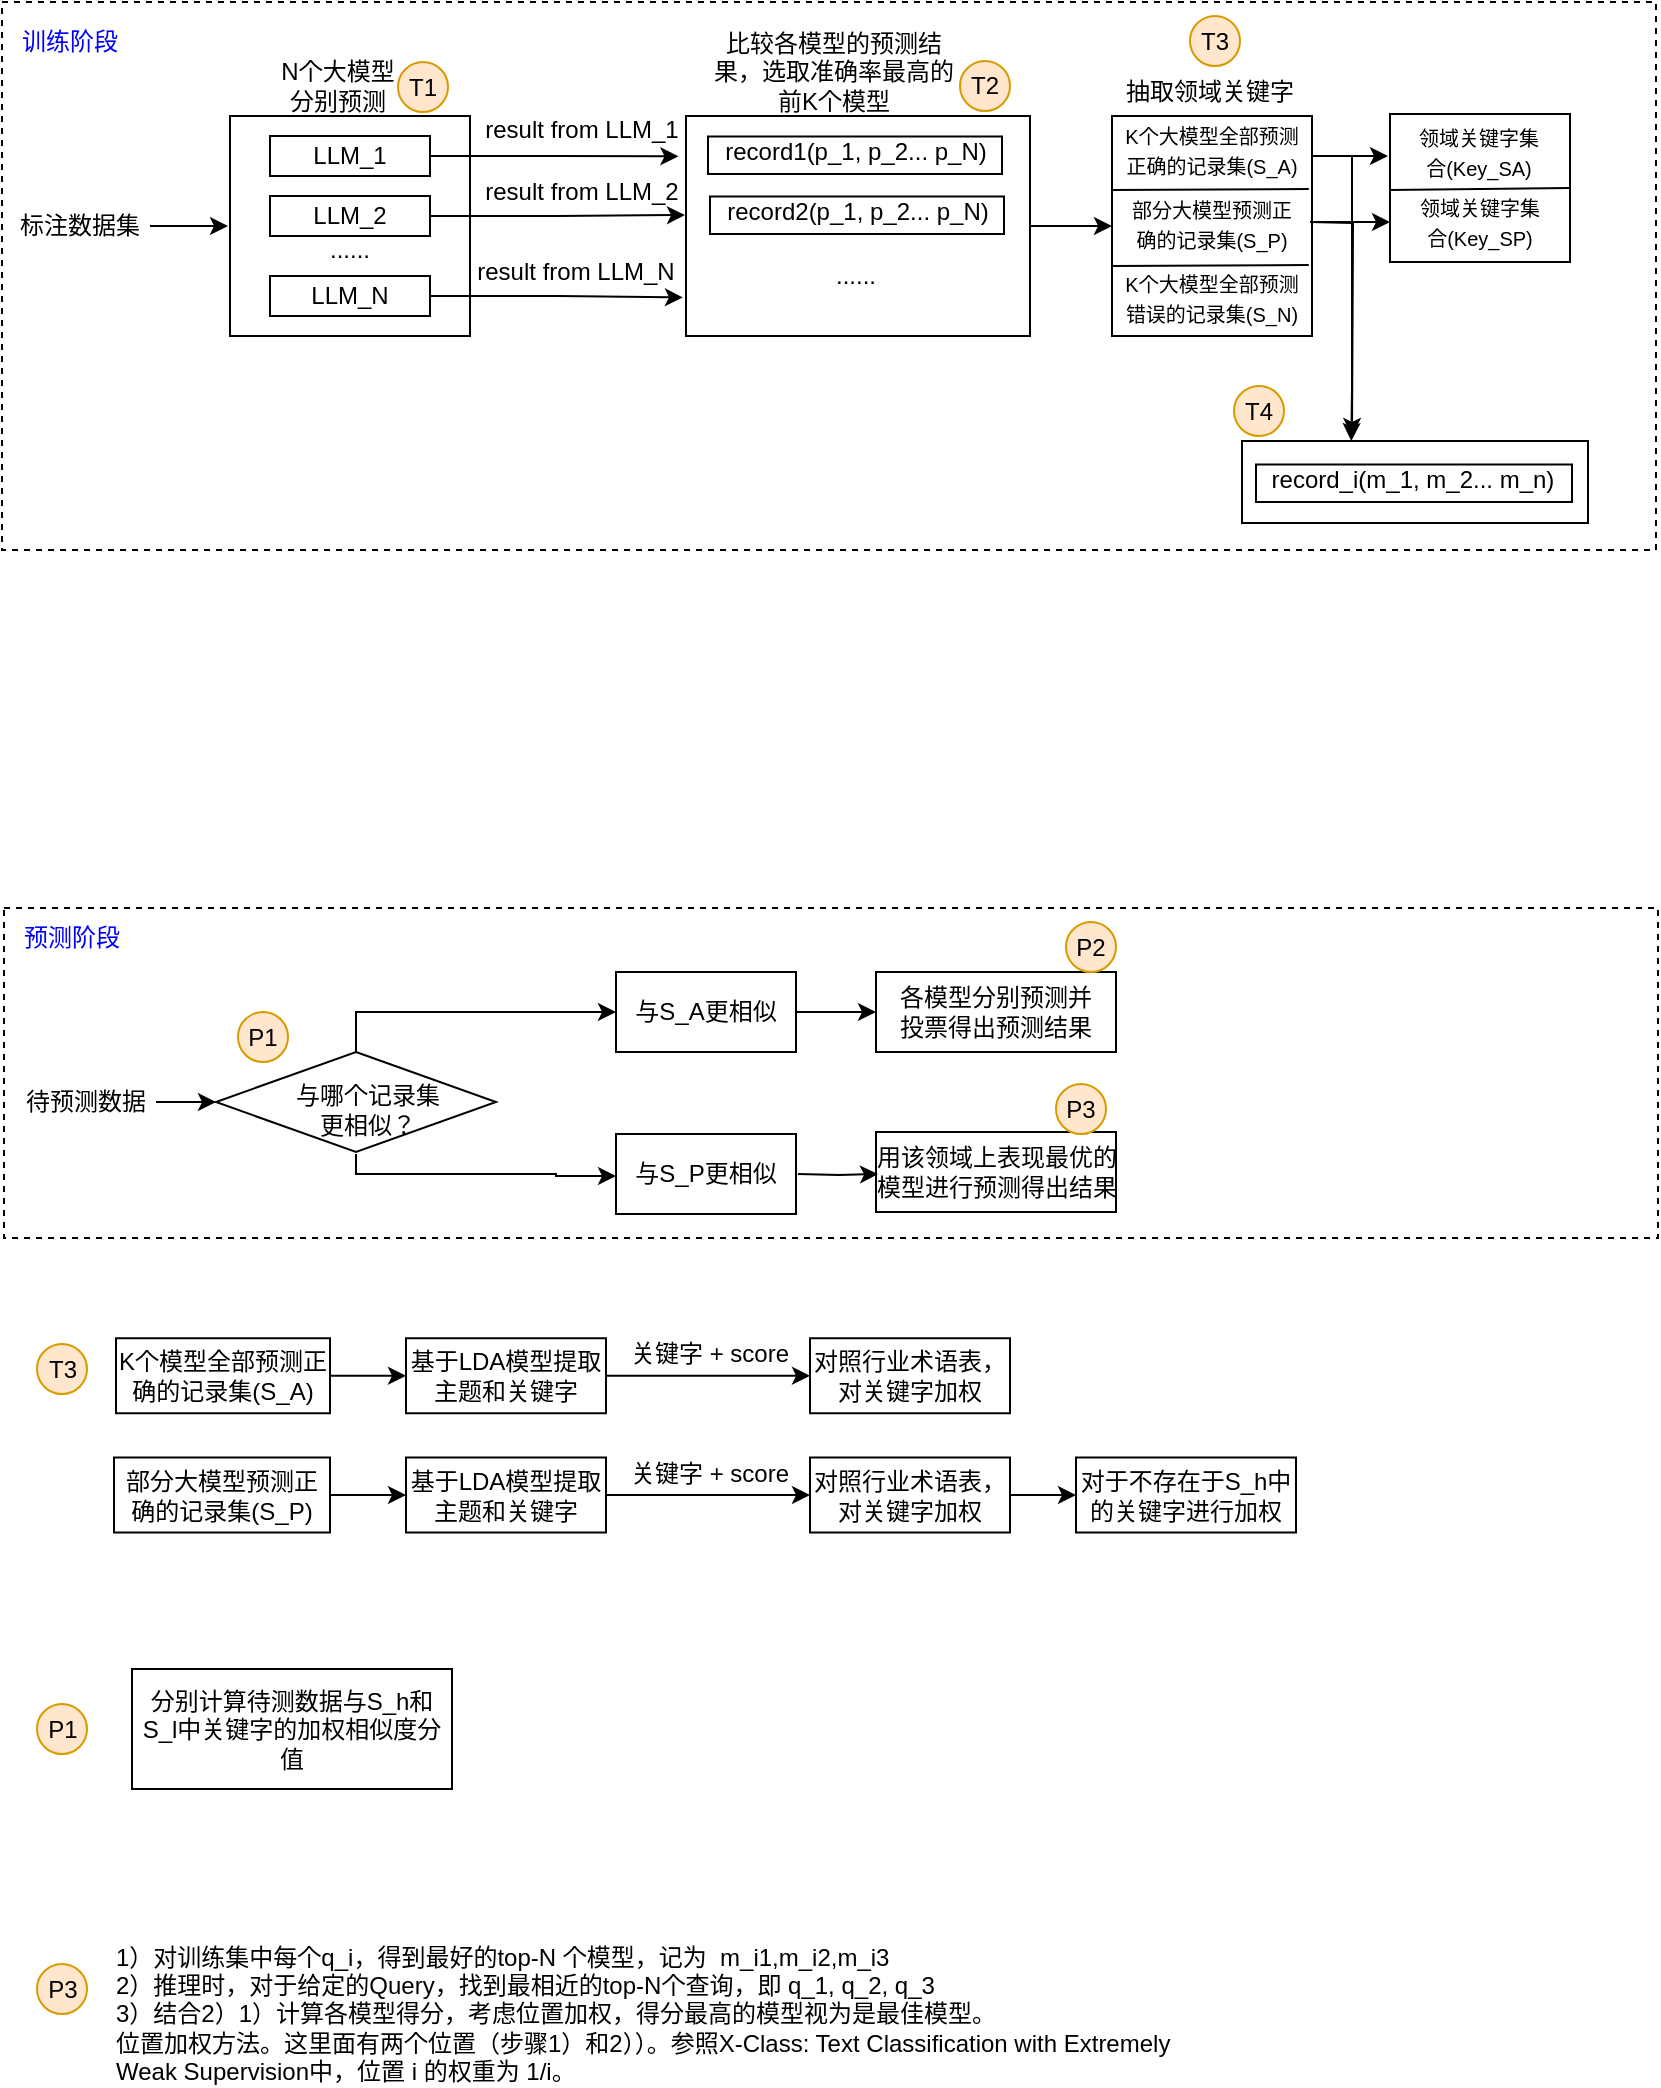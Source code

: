 <mxfile version="24.6.4" type="github">
  <diagram name="第 1 页" id="CWMv_Qcl_aHFp7uZaqug">
    <mxGraphModel dx="1462" dy="1760" grid="0" gridSize="10" guides="1" tooltips="1" connect="1" arrows="1" fold="1" page="0" pageScale="1" pageWidth="827" pageHeight="1169" math="0" shadow="0">
      <root>
        <mxCell id="0" />
        <mxCell id="1" parent="0" />
        <mxCell id="P7E3yrC0t6opgTIcdVqb-108" value="" style="rounded=0;whiteSpace=wrap;html=1;dashed=1;" vertex="1" parent="1">
          <mxGeometry x="-154" y="-518" width="827" height="165" as="geometry" />
        </mxCell>
        <mxCell id="P7E3yrC0t6opgTIcdVqb-106" value="" style="rounded=0;whiteSpace=wrap;html=1;dashed=1;" vertex="1" parent="1">
          <mxGeometry x="-155" y="-971" width="827" height="274" as="geometry" />
        </mxCell>
        <mxCell id="P7E3yrC0t6opgTIcdVqb-1" value="" style="rounded=0;whiteSpace=wrap;html=1;" vertex="1" parent="1">
          <mxGeometry x="-41" y="-914" width="120" height="110" as="geometry" />
        </mxCell>
        <mxCell id="P7E3yrC0t6opgTIcdVqb-2" value="标注数据集" style="text;html=1;align=center;verticalAlign=middle;whiteSpace=wrap;rounded=0;" vertex="1" parent="1">
          <mxGeometry x="-151" y="-874" width="70" height="30" as="geometry" />
        </mxCell>
        <mxCell id="P7E3yrC0t6opgTIcdVqb-3" value="LLM_1" style="rounded=0;whiteSpace=wrap;html=1;" vertex="1" parent="1">
          <mxGeometry x="-21" y="-904" width="80" height="20" as="geometry" />
        </mxCell>
        <mxCell id="P7E3yrC0t6opgTIcdVqb-4" value="LLM_2" style="rounded=0;whiteSpace=wrap;html=1;" vertex="1" parent="1">
          <mxGeometry x="-21" y="-874" width="80" height="20" as="geometry" />
        </mxCell>
        <mxCell id="P7E3yrC0t6opgTIcdVqb-5" value="LLM_N" style="rounded=0;whiteSpace=wrap;html=1;" vertex="1" parent="1">
          <mxGeometry x="-21" y="-834" width="80" height="20" as="geometry" />
        </mxCell>
        <mxCell id="P7E3yrC0t6opgTIcdVqb-7" value="......" style="text;html=1;align=center;verticalAlign=middle;whiteSpace=wrap;rounded=0;" vertex="1" parent="1">
          <mxGeometry x="-11" y="-857" width="60" height="20" as="geometry" />
        </mxCell>
        <mxCell id="P7E3yrC0t6opgTIcdVqb-8" style="edgeStyle=orthogonalEdgeStyle;rounded=0;orthogonalLoop=1;jettySize=auto;html=1;exitX=1;exitY=0.5;exitDx=0;exitDy=0;entryX=-0.008;entryY=0.566;entryDx=0;entryDy=0;entryPerimeter=0;" edge="1" parent="1" source="P7E3yrC0t6opgTIcdVqb-2">
          <mxGeometry relative="1" as="geometry">
            <mxPoint x="-41.96" y="-858.74" as="targetPoint" />
          </mxGeometry>
        </mxCell>
        <mxCell id="P7E3yrC0t6opgTIcdVqb-9" value="N个大模型分别预测" style="text;html=1;align=center;verticalAlign=middle;whiteSpace=wrap;rounded=0;" vertex="1" parent="1">
          <mxGeometry x="-17" y="-944" width="60" height="30" as="geometry" />
        </mxCell>
        <mxCell id="P7E3yrC0t6opgTIcdVqb-34" style="edgeStyle=orthogonalEdgeStyle;rounded=0;orthogonalLoop=1;jettySize=auto;html=1;exitX=1;exitY=0.5;exitDx=0;exitDy=0;entryX=0;entryY=0.5;entryDx=0;entryDy=0;" edge="1" parent="1" source="P7E3yrC0t6opgTIcdVqb-10" target="P7E3yrC0t6opgTIcdVqb-28">
          <mxGeometry relative="1" as="geometry" />
        </mxCell>
        <mxCell id="P7E3yrC0t6opgTIcdVqb-10" value="" style="rounded=0;whiteSpace=wrap;html=1;" vertex="1" parent="1">
          <mxGeometry x="187" y="-914" width="172" height="110" as="geometry" />
        </mxCell>
        <mxCell id="P7E3yrC0t6opgTIcdVqb-11" value="比较各模型的预测结果，选取准确率最高的前K个模型" style="text;html=1;align=center;verticalAlign=middle;whiteSpace=wrap;rounded=0;" vertex="1" parent="1">
          <mxGeometry x="198" y="-951" width="126" height="30" as="geometry" />
        </mxCell>
        <mxCell id="P7E3yrC0t6opgTIcdVqb-12" style="edgeStyle=orthogonalEdgeStyle;rounded=0;orthogonalLoop=1;jettySize=auto;html=1;exitX=1;exitY=0.5;exitDx=0;exitDy=0;entryX=-0.022;entryY=0.183;entryDx=0;entryDy=0;entryPerimeter=0;" edge="1" parent="1" source="P7E3yrC0t6opgTIcdVqb-3" target="P7E3yrC0t6opgTIcdVqb-10">
          <mxGeometry relative="1" as="geometry" />
        </mxCell>
        <mxCell id="P7E3yrC0t6opgTIcdVqb-13" value="result from LLM_1" style="text;html=1;align=center;verticalAlign=middle;whiteSpace=wrap;rounded=0;" vertex="1" parent="1">
          <mxGeometry x="85" y="-922" width="100" height="30" as="geometry" />
        </mxCell>
        <mxCell id="P7E3yrC0t6opgTIcdVqb-14" style="edgeStyle=orthogonalEdgeStyle;rounded=0;orthogonalLoop=1;jettySize=auto;html=1;exitX=1;exitY=0.5;exitDx=0;exitDy=0;entryX=-0.003;entryY=0.45;entryDx=0;entryDy=0;entryPerimeter=0;" edge="1" parent="1" source="P7E3yrC0t6opgTIcdVqb-4" target="P7E3yrC0t6opgTIcdVqb-10">
          <mxGeometry relative="1" as="geometry" />
        </mxCell>
        <mxCell id="P7E3yrC0t6opgTIcdVqb-15" value="result from LLM_2" style="text;html=1;align=center;verticalAlign=middle;whiteSpace=wrap;rounded=0;" vertex="1" parent="1">
          <mxGeometry x="85" y="-891" width="100" height="30" as="geometry" />
        </mxCell>
        <mxCell id="P7E3yrC0t6opgTIcdVqb-16" style="edgeStyle=orthogonalEdgeStyle;rounded=0;orthogonalLoop=1;jettySize=auto;html=1;exitX=1;exitY=0.5;exitDx=0;exitDy=0;entryX=-0.009;entryY=0.825;entryDx=0;entryDy=0;entryPerimeter=0;" edge="1" parent="1" source="P7E3yrC0t6opgTIcdVqb-5" target="P7E3yrC0t6opgTIcdVqb-10">
          <mxGeometry relative="1" as="geometry" />
        </mxCell>
        <mxCell id="P7E3yrC0t6opgTIcdVqb-17" value="result from LLM_N" style="text;html=1;align=center;verticalAlign=middle;whiteSpace=wrap;rounded=0;" vertex="1" parent="1">
          <mxGeometry x="80" y="-851" width="104" height="30" as="geometry" />
        </mxCell>
        <mxCell id="P7E3yrC0t6opgTIcdVqb-20" value="" style="group" vertex="1" connectable="0" parent="1">
          <mxGeometry x="198" y="-905" width="147" height="20" as="geometry" />
        </mxCell>
        <mxCell id="P7E3yrC0t6opgTIcdVqb-18" value="" style="rounded=0;whiteSpace=wrap;html=1;" vertex="1" parent="P7E3yrC0t6opgTIcdVqb-20">
          <mxGeometry y="1.25" width="147" height="18.75" as="geometry" />
        </mxCell>
        <mxCell id="P7E3yrC0t6opgTIcdVqb-19" value="record1(p_1, p_2... p_N)" style="text;html=1;align=center;verticalAlign=middle;whiteSpace=wrap;rounded=0;" vertex="1" parent="P7E3yrC0t6opgTIcdVqb-20">
          <mxGeometry x="3.5" width="140" height="18.75" as="geometry" />
        </mxCell>
        <mxCell id="P7E3yrC0t6opgTIcdVqb-21" value="" style="group" vertex="1" connectable="0" parent="1">
          <mxGeometry x="199" y="-875" width="147" height="20" as="geometry" />
        </mxCell>
        <mxCell id="P7E3yrC0t6opgTIcdVqb-22" value="" style="rounded=0;whiteSpace=wrap;html=1;" vertex="1" parent="P7E3yrC0t6opgTIcdVqb-21">
          <mxGeometry y="1.25" width="147" height="18.75" as="geometry" />
        </mxCell>
        <mxCell id="P7E3yrC0t6opgTIcdVqb-23" value="record2(p_1, p_2... p_N)" style="text;html=1;align=center;verticalAlign=middle;whiteSpace=wrap;rounded=0;" vertex="1" parent="P7E3yrC0t6opgTIcdVqb-21">
          <mxGeometry x="3.5" width="140" height="18.75" as="geometry" />
        </mxCell>
        <mxCell id="P7E3yrC0t6opgTIcdVqb-24" value="......" style="text;html=1;align=center;verticalAlign=middle;whiteSpace=wrap;rounded=0;" vertex="1" parent="1">
          <mxGeometry x="241.5" y="-844" width="60" height="20" as="geometry" />
        </mxCell>
        <mxCell id="P7E3yrC0t6opgTIcdVqb-126" style="edgeStyle=orthogonalEdgeStyle;rounded=0;orthogonalLoop=1;jettySize=auto;html=1;exitX=1;exitY=0.75;exitDx=0;exitDy=0;entryX=0.316;entryY=0;entryDx=0;entryDy=0;entryPerimeter=0;" edge="1" parent="1" source="P7E3yrC0t6opgTIcdVqb-28" target="P7E3yrC0t6opgTIcdVqb-116">
          <mxGeometry relative="1" as="geometry">
            <Array as="points">
              <mxPoint x="500" y="-894" />
              <mxPoint x="520" y="-894" />
              <mxPoint x="520" y="-778" />
              <mxPoint x="519" y="-778" />
            </Array>
          </mxGeometry>
        </mxCell>
        <mxCell id="P7E3yrC0t6opgTIcdVqb-28" value="" style="rounded=0;whiteSpace=wrap;html=1;" vertex="1" parent="1">
          <mxGeometry x="400" y="-914" width="100" height="110" as="geometry" />
        </mxCell>
        <mxCell id="P7E3yrC0t6opgTIcdVqb-30" value="" style="endArrow=none;html=1;rounded=0;" edge="1" parent="1" target="P7E3yrC0t6opgTIcdVqb-28">
          <mxGeometry width="50" height="50" relative="1" as="geometry">
            <mxPoint x="400" y="-876.31" as="sourcePoint" />
            <mxPoint x="470" y="-876.31" as="targetPoint" />
          </mxGeometry>
        </mxCell>
        <mxCell id="P7E3yrC0t6opgTIcdVqb-31" value="" style="endArrow=none;html=1;rounded=0;entryX=0.984;entryY=0.359;entryDx=0;entryDy=0;entryPerimeter=0;" edge="1" parent="1">
          <mxGeometry width="50" height="50" relative="1" as="geometry">
            <mxPoint x="400" y="-877" as="sourcePoint" />
            <mxPoint x="498.4" y="-877.51" as="targetPoint" />
          </mxGeometry>
        </mxCell>
        <mxCell id="P7E3yrC0t6opgTIcdVqb-32" value="&lt;font style=&quot;font-size: 10px;&quot;&gt;K个大模型全部预测正确的记录集(S_A)&lt;/font&gt;" style="text;html=1;align=center;verticalAlign=middle;whiteSpace=wrap;rounded=0;" vertex="1" parent="1">
          <mxGeometry x="405" y="-912" width="90" height="30" as="geometry" />
        </mxCell>
        <mxCell id="P7E3yrC0t6opgTIcdVqb-33" value="&lt;font style=&quot;font-size: 10px;&quot;&gt;部分大模型预测正确的记录集(S_P)&lt;/font&gt;" style="text;html=1;align=center;verticalAlign=middle;whiteSpace=wrap;rounded=0;" vertex="1" parent="1">
          <mxGeometry x="405" y="-875" width="90" height="30" as="geometry" />
        </mxCell>
        <mxCell id="P7E3yrC0t6opgTIcdVqb-35" value="" style="rounded=0;whiteSpace=wrap;html=1;" vertex="1" parent="1">
          <mxGeometry x="539" y="-915" width="90" height="74" as="geometry" />
        </mxCell>
        <mxCell id="P7E3yrC0t6opgTIcdVqb-36" value="" style="endArrow=none;html=1;rounded=0;" edge="1" parent="1" target="P7E3yrC0t6opgTIcdVqb-35">
          <mxGeometry width="50" height="50" relative="1" as="geometry">
            <mxPoint x="539" y="-875.5" as="sourcePoint" />
            <mxPoint x="637" y="-876.5" as="targetPoint" />
          </mxGeometry>
        </mxCell>
        <mxCell id="P7E3yrC0t6opgTIcdVqb-37" value="" style="endArrow=none;html=1;rounded=0;" edge="1" parent="1">
          <mxGeometry width="50" height="50" relative="1" as="geometry">
            <mxPoint x="539" y="-877" as="sourcePoint" />
            <mxPoint x="629" y="-878" as="targetPoint" />
          </mxGeometry>
        </mxCell>
        <mxCell id="P7E3yrC0t6opgTIcdVqb-38" value="&lt;font style=&quot;font-size: 10px;&quot;&gt;领域关键字集合(Key_SA)&lt;/font&gt;" style="text;html=1;align=center;verticalAlign=middle;whiteSpace=wrap;rounded=0;" vertex="1" parent="1">
          <mxGeometry x="552" y="-911" width="63" height="30" as="geometry" />
        </mxCell>
        <mxCell id="P7E3yrC0t6opgTIcdVqb-39" value="&lt;font style=&quot;font-size: 10px;&quot;&gt;领域关键字集合(Key_SP)&lt;/font&gt;" style="text;html=1;align=center;verticalAlign=middle;whiteSpace=wrap;rounded=0;" vertex="1" parent="1">
          <mxGeometry x="548.5" y="-876" width="70" height="30" as="geometry" />
        </mxCell>
        <mxCell id="P7E3yrC0t6opgTIcdVqb-57" style="edgeStyle=orthogonalEdgeStyle;rounded=0;orthogonalLoop=1;jettySize=auto;html=1;exitX=1;exitY=0.5;exitDx=0;exitDy=0;entryX=0;entryY=0.5;entryDx=0;entryDy=0;" edge="1" parent="1" source="P7E3yrC0t6opgTIcdVqb-42" target="P7E3yrC0t6opgTIcdVqb-43">
          <mxGeometry relative="1" as="geometry" />
        </mxCell>
        <mxCell id="P7E3yrC0t6opgTIcdVqb-42" value="待预测数据" style="text;html=1;align=center;verticalAlign=middle;whiteSpace=wrap;rounded=0;" vertex="1" parent="1">
          <mxGeometry x="-148" y="-436" width="70" height="30" as="geometry" />
        </mxCell>
        <mxCell id="P7E3yrC0t6opgTIcdVqb-45" value="" style="group" vertex="1" connectable="0" parent="1">
          <mxGeometry x="-48" y="-446" width="140" height="50" as="geometry" />
        </mxCell>
        <mxCell id="P7E3yrC0t6opgTIcdVqb-43" value="" style="rhombus;whiteSpace=wrap;html=1;" vertex="1" parent="P7E3yrC0t6opgTIcdVqb-45">
          <mxGeometry width="140" height="50" as="geometry" />
        </mxCell>
        <mxCell id="P7E3yrC0t6opgTIcdVqb-44" value="与哪个记录集更相似？" style="text;html=1;align=center;verticalAlign=middle;whiteSpace=wrap;rounded=0;" vertex="1" parent="P7E3yrC0t6opgTIcdVqb-45">
          <mxGeometry x="36" y="14" width="80" height="30" as="geometry" />
        </mxCell>
        <mxCell id="P7E3yrC0t6opgTIcdVqb-66" value="P1" style="ellipse;whiteSpace=wrap;html=1;aspect=fixed;fillColor=#ffe6cc;strokeColor=#d79b00;" vertex="1" parent="P7E3yrC0t6opgTIcdVqb-45">
          <mxGeometry x="11" y="-20" width="25" height="25" as="geometry" />
        </mxCell>
        <mxCell id="P7E3yrC0t6opgTIcdVqb-58" style="edgeStyle=orthogonalEdgeStyle;rounded=0;orthogonalLoop=1;jettySize=auto;html=1;exitX=1;exitY=0.5;exitDx=0;exitDy=0;entryX=0;entryY=0.5;entryDx=0;entryDy=0;" edge="1" parent="1" source="P7E3yrC0t6opgTIcdVqb-46" target="P7E3yrC0t6opgTIcdVqb-55">
          <mxGeometry relative="1" as="geometry">
            <mxPoint x="272.0" y="-465.875" as="targetPoint" />
          </mxGeometry>
        </mxCell>
        <mxCell id="P7E3yrC0t6opgTIcdVqb-46" value="与S_A更相似" style="rounded=0;whiteSpace=wrap;html=1;" vertex="1" parent="1">
          <mxGeometry x="152" y="-486" width="90" height="40" as="geometry" />
        </mxCell>
        <mxCell id="P7E3yrC0t6opgTIcdVqb-47" value="与S_P更相似" style="rounded=0;whiteSpace=wrap;html=1;" vertex="1" parent="1">
          <mxGeometry x="152" y="-405" width="90" height="40" as="geometry" />
        </mxCell>
        <mxCell id="P7E3yrC0t6opgTIcdVqb-49" value="抽取领域关键字" style="text;html=1;align=center;verticalAlign=middle;whiteSpace=wrap;rounded=0;" vertex="1" parent="1">
          <mxGeometry x="404" y="-941" width="90" height="30" as="geometry" />
        </mxCell>
        <mxCell id="P7E3yrC0t6opgTIcdVqb-52" style="edgeStyle=orthogonalEdgeStyle;rounded=0;orthogonalLoop=1;jettySize=auto;html=1;exitX=0.5;exitY=1;exitDx=0;exitDy=0;entryX=0;entryY=0.5;entryDx=0;entryDy=0;" edge="1" parent="1">
          <mxGeometry relative="1" as="geometry">
            <mxPoint x="22.0" y="-395.0" as="sourcePoint" />
            <mxPoint x="152.0" y="-384" as="targetPoint" />
            <Array as="points">
              <mxPoint x="22" y="-385" />
              <mxPoint x="122" y="-385" />
              <mxPoint x="122" y="-384" />
            </Array>
          </mxGeometry>
        </mxCell>
        <mxCell id="P7E3yrC0t6opgTIcdVqb-54" style="edgeStyle=orthogonalEdgeStyle;rounded=0;orthogonalLoop=1;jettySize=auto;html=1;exitX=0.5;exitY=0;exitDx=0;exitDy=0;entryX=0;entryY=0.5;entryDx=0;entryDy=0;" edge="1" parent="1" source="P7E3yrC0t6opgTIcdVqb-43" target="P7E3yrC0t6opgTIcdVqb-46">
          <mxGeometry relative="1" as="geometry" />
        </mxCell>
        <mxCell id="P7E3yrC0t6opgTIcdVqb-55" value="" style="rounded=0;whiteSpace=wrap;html=1;" vertex="1" parent="1">
          <mxGeometry x="282" y="-486" width="120" height="40" as="geometry" />
        </mxCell>
        <mxCell id="P7E3yrC0t6opgTIcdVqb-56" value="各模型分别预测并投票得出预测结果" style="text;html=1;align=center;verticalAlign=middle;whiteSpace=wrap;rounded=0;" vertex="1" parent="1">
          <mxGeometry x="292" y="-481" width="100" height="30" as="geometry" />
        </mxCell>
        <mxCell id="P7E3yrC0t6opgTIcdVqb-59" value="" style="rounded=0;whiteSpace=wrap;html=1;" vertex="1" parent="1">
          <mxGeometry x="282" y="-406" width="120" height="40" as="geometry" />
        </mxCell>
        <mxCell id="P7E3yrC0t6opgTIcdVqb-60" value="用该领域上表现最优的模型进行预测得出结果" style="text;html=1;align=center;verticalAlign=middle;whiteSpace=wrap;rounded=0;" vertex="1" parent="1">
          <mxGeometry x="279.5" y="-401" width="125" height="30" as="geometry" />
        </mxCell>
        <mxCell id="P7E3yrC0t6opgTIcdVqb-62" value="T1" style="ellipse;whiteSpace=wrap;html=1;aspect=fixed;fillColor=#ffe6cc;strokeColor=#d79b00;" vertex="1" parent="1">
          <mxGeometry x="43" y="-941" width="25" height="25" as="geometry" />
        </mxCell>
        <mxCell id="P7E3yrC0t6opgTIcdVqb-64" value="T2" style="ellipse;whiteSpace=wrap;html=1;aspect=fixed;fillColor=#ffe6cc;strokeColor=#d79b00;" vertex="1" parent="1">
          <mxGeometry x="324" y="-941.5" width="25" height="25" as="geometry" />
        </mxCell>
        <mxCell id="P7E3yrC0t6opgTIcdVqb-65" value="T3" style="ellipse;whiteSpace=wrap;html=1;aspect=fixed;fillColor=#ffe6cc;strokeColor=#d79b00;" vertex="1" parent="1">
          <mxGeometry x="439" y="-964" width="25" height="25" as="geometry" />
        </mxCell>
        <mxCell id="P7E3yrC0t6opgTIcdVqb-67" value="P2" style="ellipse;whiteSpace=wrap;html=1;aspect=fixed;fillColor=#ffe6cc;strokeColor=#d79b00;" vertex="1" parent="1">
          <mxGeometry x="377" y="-511" width="25" height="25" as="geometry" />
        </mxCell>
        <mxCell id="P7E3yrC0t6opgTIcdVqb-68" value="P3" style="ellipse;whiteSpace=wrap;html=1;aspect=fixed;fillColor=#ffe6cc;strokeColor=#d79b00;" vertex="1" parent="1">
          <mxGeometry x="372" y="-430" width="25" height="25" as="geometry" />
        </mxCell>
        <mxCell id="P7E3yrC0t6opgTIcdVqb-69" value="T3" style="ellipse;whiteSpace=wrap;html=1;aspect=fixed;fillColor=#ffe6cc;strokeColor=#d79b00;" vertex="1" parent="1">
          <mxGeometry x="-137.5" y="-300" width="25" height="25" as="geometry" />
        </mxCell>
        <mxCell id="P7E3yrC0t6opgTIcdVqb-73" style="edgeStyle=orthogonalEdgeStyle;rounded=0;orthogonalLoop=1;jettySize=auto;html=1;exitX=1;exitY=0.5;exitDx=0;exitDy=0;entryX=0;entryY=0.5;entryDx=0;entryDy=0;" edge="1" parent="1" source="P7E3yrC0t6opgTIcdVqb-70" target="P7E3yrC0t6opgTIcdVqb-71">
          <mxGeometry relative="1" as="geometry" />
        </mxCell>
        <mxCell id="P7E3yrC0t6opgTIcdVqb-70" value="基于LDA模型提取主题和关键字" style="rounded=0;whiteSpace=wrap;html=1;" vertex="1" parent="1">
          <mxGeometry x="47" y="-302.87" width="100" height="37.5" as="geometry" />
        </mxCell>
        <mxCell id="P7E3yrC0t6opgTIcdVqb-71" value="对照行业术语表，对关键字加权" style="rounded=0;whiteSpace=wrap;html=1;" vertex="1" parent="1">
          <mxGeometry x="249" y="-302.87" width="100" height="37.5" as="geometry" />
        </mxCell>
        <mxCell id="P7E3yrC0t6opgTIcdVqb-72" value="关键字 + score" style="text;html=1;align=center;verticalAlign=middle;whiteSpace=wrap;rounded=0;" vertex="1" parent="1">
          <mxGeometry x="154" y="-309.62" width="90" height="30" as="geometry" />
        </mxCell>
        <mxCell id="P7E3yrC0t6opgTIcdVqb-80" style="edgeStyle=orthogonalEdgeStyle;rounded=0;orthogonalLoop=1;jettySize=auto;html=1;exitX=1;exitY=0.5;exitDx=0;exitDy=0;entryX=0;entryY=0.5;entryDx=0;entryDy=0;" edge="1" parent="1" source="P7E3yrC0t6opgTIcdVqb-79" target="P7E3yrC0t6opgTIcdVqb-70">
          <mxGeometry relative="1" as="geometry" />
        </mxCell>
        <mxCell id="P7E3yrC0t6opgTIcdVqb-79" value="K个模型全部预测正确的记录集(S_A)" style="rounded=0;whiteSpace=wrap;html=1;" vertex="1" parent="1">
          <mxGeometry x="-98" y="-302.87" width="107" height="37.5" as="geometry" />
        </mxCell>
        <mxCell id="P7E3yrC0t6opgTIcdVqb-81" style="edgeStyle=orthogonalEdgeStyle;rounded=0;orthogonalLoop=1;jettySize=auto;html=1;exitX=1;exitY=0.5;exitDx=0;exitDy=0;entryX=0;entryY=0.5;entryDx=0;entryDy=0;" edge="1" parent="1" source="P7E3yrC0t6opgTIcdVqb-82" target="P7E3yrC0t6opgTIcdVqb-83">
          <mxGeometry relative="1" as="geometry" />
        </mxCell>
        <mxCell id="P7E3yrC0t6opgTIcdVqb-82" value="基于LDA模型提取主题和关键字" style="rounded=0;whiteSpace=wrap;html=1;" vertex="1" parent="1">
          <mxGeometry x="47" y="-243.25" width="100" height="37.5" as="geometry" />
        </mxCell>
        <mxCell id="P7E3yrC0t6opgTIcdVqb-88" style="edgeStyle=orthogonalEdgeStyle;rounded=0;orthogonalLoop=1;jettySize=auto;html=1;exitX=1;exitY=0.5;exitDx=0;exitDy=0;entryX=0;entryY=0.5;entryDx=0;entryDy=0;" edge="1" parent="1" source="P7E3yrC0t6opgTIcdVqb-83" target="P7E3yrC0t6opgTIcdVqb-87">
          <mxGeometry relative="1" as="geometry" />
        </mxCell>
        <mxCell id="P7E3yrC0t6opgTIcdVqb-83" value="对照行业术语表，对关键字加权" style="rounded=0;whiteSpace=wrap;html=1;" vertex="1" parent="1">
          <mxGeometry x="249" y="-243.25" width="100" height="37.5" as="geometry" />
        </mxCell>
        <mxCell id="P7E3yrC0t6opgTIcdVqb-84" value="关键字 + score" style="text;html=1;align=center;verticalAlign=middle;whiteSpace=wrap;rounded=0;" vertex="1" parent="1">
          <mxGeometry x="154" y="-250" width="90" height="30" as="geometry" />
        </mxCell>
        <mxCell id="P7E3yrC0t6opgTIcdVqb-85" style="edgeStyle=orthogonalEdgeStyle;rounded=0;orthogonalLoop=1;jettySize=auto;html=1;exitX=1;exitY=0.5;exitDx=0;exitDy=0;entryX=0;entryY=0.5;entryDx=0;entryDy=0;" edge="1" parent="1" source="P7E3yrC0t6opgTIcdVqb-86" target="P7E3yrC0t6opgTIcdVqb-82">
          <mxGeometry relative="1" as="geometry" />
        </mxCell>
        <mxCell id="P7E3yrC0t6opgTIcdVqb-86" value="部分大模型预测正确的记录集(S_P)" style="rounded=0;whiteSpace=wrap;html=1;" vertex="1" parent="1">
          <mxGeometry x="-99" y="-243.25" width="108" height="37.5" as="geometry" />
        </mxCell>
        <mxCell id="P7E3yrC0t6opgTIcdVqb-87" value="对于不存在于S_h中的关键字进行加权" style="rounded=0;whiteSpace=wrap;html=1;" vertex="1" parent="1">
          <mxGeometry x="382" y="-243.25" width="110" height="37.5" as="geometry" />
        </mxCell>
        <mxCell id="P7E3yrC0t6opgTIcdVqb-98" value="P1" style="ellipse;whiteSpace=wrap;html=1;aspect=fixed;fillColor=#ffe6cc;strokeColor=#d79b00;" vertex="1" parent="1">
          <mxGeometry x="-137.5" y="-120" width="25" height="25" as="geometry" />
        </mxCell>
        <mxCell id="P7E3yrC0t6opgTIcdVqb-99" value="分别计算待测数据与S_h和S_l中关键字的加权相似度分值" style="rounded=0;whiteSpace=wrap;html=1;" vertex="1" parent="1">
          <mxGeometry x="-90" y="-137.5" width="160" height="60" as="geometry" />
        </mxCell>
        <mxCell id="P7E3yrC0t6opgTIcdVqb-100" value="P3" style="ellipse;whiteSpace=wrap;html=1;aspect=fixed;fillColor=#ffe6cc;strokeColor=#d79b00;" vertex="1" parent="1">
          <mxGeometry x="-137.5" y="10" width="25" height="25" as="geometry" />
        </mxCell>
        <mxCell id="P7E3yrC0t6opgTIcdVqb-102" value="&lt;div&gt;1）对训练集中每个q_i，得到最好的top-N 个模型，记为&amp;nbsp; m_i1,m_i2,m_i3&lt;/div&gt;&lt;div&gt;2）推理时，对于给定的Query，找到最相近的top-N个查询，即 q_1, q_2, q_3&lt;/div&gt;&lt;div&gt;3）结合2）1）计算各模型得分，考虑位置加权，得分最高的模型视为是最佳模型。&lt;/div&gt;&lt;div&gt;位置加权方法。这里面有两个位置（步骤1）和2））。参照X-Class: Text Classification with Extremely Weak Supervision中，位置 i 的权重为 1/i。&lt;/div&gt;" style="text;html=1;align=left;verticalAlign=middle;whiteSpace=wrap;rounded=0;" vertex="1" parent="1">
          <mxGeometry x="-100" y="20" width="530" height="30" as="geometry" />
        </mxCell>
        <mxCell id="P7E3yrC0t6opgTIcdVqb-107" value="&lt;font color=&quot;#0000ff&quot;&gt;训练阶段&lt;/font&gt;" style="text;html=1;align=center;verticalAlign=middle;whiteSpace=wrap;rounded=0;" vertex="1" parent="1">
          <mxGeometry x="-151" y="-966.5" width="60" height="30" as="geometry" />
        </mxCell>
        <mxCell id="P7E3yrC0t6opgTIcdVqb-110" value="&lt;font color=&quot;#0000ff&quot;&gt;预测阶段&lt;/font&gt;" style="text;html=1;align=center;verticalAlign=middle;whiteSpace=wrap;rounded=0;" vertex="1" parent="1">
          <mxGeometry x="-150" y="-518" width="60" height="30" as="geometry" />
        </mxCell>
        <mxCell id="P7E3yrC0t6opgTIcdVqb-111" value="" style="endArrow=none;html=1;rounded=0;entryX=0.984;entryY=0.359;entryDx=0;entryDy=0;entryPerimeter=0;" edge="1" parent="1">
          <mxGeometry width="50" height="50" relative="1" as="geometry">
            <mxPoint x="400" y="-839" as="sourcePoint" />
            <mxPoint x="498.4" y="-839.51" as="targetPoint" />
          </mxGeometry>
        </mxCell>
        <mxCell id="P7E3yrC0t6opgTIcdVqb-128" style="edgeStyle=orthogonalEdgeStyle;rounded=0;orthogonalLoop=1;jettySize=auto;html=1;" edge="1" parent="1">
          <mxGeometry relative="1" as="geometry">
            <mxPoint x="520" y="-754" as="targetPoint" />
            <mxPoint x="499" y="-861" as="sourcePoint" />
          </mxGeometry>
        </mxCell>
        <mxCell id="P7E3yrC0t6opgTIcdVqb-112" value="&lt;font style=&quot;font-size: 10px;&quot;&gt;K个大模型全部预测错误的记录集(S_N)&lt;/font&gt;" style="text;html=1;align=center;verticalAlign=middle;whiteSpace=wrap;rounded=0;" vertex="1" parent="1">
          <mxGeometry x="405" y="-838" width="90" height="30" as="geometry" />
        </mxCell>
        <mxCell id="P7E3yrC0t6opgTIcdVqb-114" style="edgeStyle=orthogonalEdgeStyle;rounded=0;orthogonalLoop=1;jettySize=auto;html=1;exitX=1;exitY=0.5;exitDx=0;exitDy=0;" edge="1" parent="1">
          <mxGeometry relative="1" as="geometry">
            <mxPoint x="501" y="-894" as="sourcePoint" />
            <mxPoint x="538" y="-894" as="targetPoint" />
          </mxGeometry>
        </mxCell>
        <mxCell id="P7E3yrC0t6opgTIcdVqb-115" style="edgeStyle=orthogonalEdgeStyle;rounded=0;orthogonalLoop=1;jettySize=auto;html=1;exitX=1;exitY=0.5;exitDx=0;exitDy=0;" edge="1" parent="1">
          <mxGeometry relative="1" as="geometry">
            <mxPoint x="502" y="-861" as="sourcePoint" />
            <mxPoint x="539" y="-861" as="targetPoint" />
          </mxGeometry>
        </mxCell>
        <mxCell id="P7E3yrC0t6opgTIcdVqb-116" value="" style="rounded=0;whiteSpace=wrap;html=1;" vertex="1" parent="1">
          <mxGeometry x="465" y="-751.5" width="173" height="41" as="geometry" />
        </mxCell>
        <mxCell id="P7E3yrC0t6opgTIcdVqb-117" value="" style="group" vertex="1" connectable="0" parent="1">
          <mxGeometry x="472" y="-741" width="158" height="20" as="geometry" />
        </mxCell>
        <mxCell id="P7E3yrC0t6opgTIcdVqb-118" value="" style="rounded=0;whiteSpace=wrap;html=1;" vertex="1" parent="P7E3yrC0t6opgTIcdVqb-117">
          <mxGeometry y="1.25" width="158" height="18.75" as="geometry" />
        </mxCell>
        <mxCell id="P7E3yrC0t6opgTIcdVqb-119" value="record_i(m_1, m_2... m_n)" style="text;html=1;align=center;verticalAlign=middle;whiteSpace=wrap;rounded=0;" vertex="1" parent="P7E3yrC0t6opgTIcdVqb-117">
          <mxGeometry x="5.5" width="144.5" height="18.75" as="geometry" />
        </mxCell>
        <mxCell id="P7E3yrC0t6opgTIcdVqb-120" value="T4" style="ellipse;whiteSpace=wrap;html=1;aspect=fixed;fillColor=#ffe6cc;strokeColor=#d79b00;" vertex="1" parent="1">
          <mxGeometry x="461" y="-779" width="25" height="25" as="geometry" />
        </mxCell>
        <mxCell id="P7E3yrC0t6opgTIcdVqb-129" style="edgeStyle=orthogonalEdgeStyle;rounded=0;orthogonalLoop=1;jettySize=auto;html=1;exitX=1;exitY=0.5;exitDx=0;exitDy=0;entryX=0;entryY=0.5;entryDx=0;entryDy=0;" edge="1" parent="1">
          <mxGeometry relative="1" as="geometry">
            <mxPoint x="283" y="-385" as="targetPoint" />
            <mxPoint x="243" y="-385" as="sourcePoint" />
          </mxGeometry>
        </mxCell>
      </root>
    </mxGraphModel>
  </diagram>
</mxfile>
